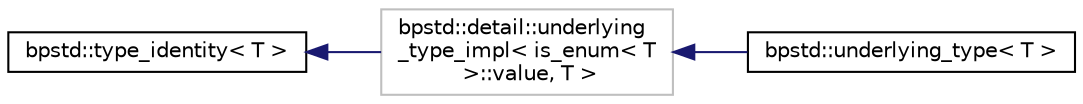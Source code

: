 digraph "Graphical Class Hierarchy"
{
 // LATEX_PDF_SIZE
  edge [fontname="Helvetica",fontsize="10",labelfontname="Helvetica",labelfontsize="10"];
  node [fontname="Helvetica",fontsize="10",shape=record];
  rankdir="LR";
  Node0 [label="bpstd::type_identity\< T \>",height=0.2,width=0.4,color="black", fillcolor="white", style="filled",URL="$d8/d70/structbpstd_1_1type__identity.html",tooltip=" "];
  Node0 -> Node1 [dir="back",color="midnightblue",fontsize="10",style="solid",fontname="Helvetica"];
  Node1 [label="bpstd::detail::underlying\l_type_impl\< is_enum\< T\l \>::value, T \>",height=0.2,width=0.4,color="grey75", fillcolor="white", style="filled",tooltip=" "];
  Node1 -> Node2 [dir="back",color="midnightblue",fontsize="10",style="solid",fontname="Helvetica"];
  Node2 [label="bpstd::underlying_type\< T \>",height=0.2,width=0.4,color="black", fillcolor="white", style="filled",URL="$d1/dee/structbpstd_1_1underlying__type.html",tooltip=" "];
}
